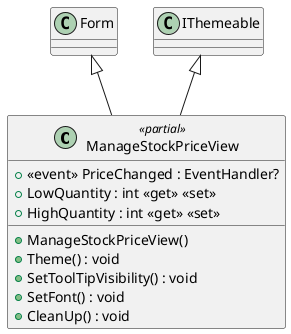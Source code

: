 @startuml
class ManageStockPriceView <<partial>> {
    +  <<event>> PriceChanged : EventHandler? 
    + ManageStockPriceView()
    + Theme() : void
    + SetToolTipVisibility() : void
    + SetFont() : void
    + LowQuantity : int <<get>> <<set>>
    + HighQuantity : int <<get>> <<set>>
    + CleanUp() : void
}
Form <|-- ManageStockPriceView
IThemeable <|-- ManageStockPriceView
@enduml
